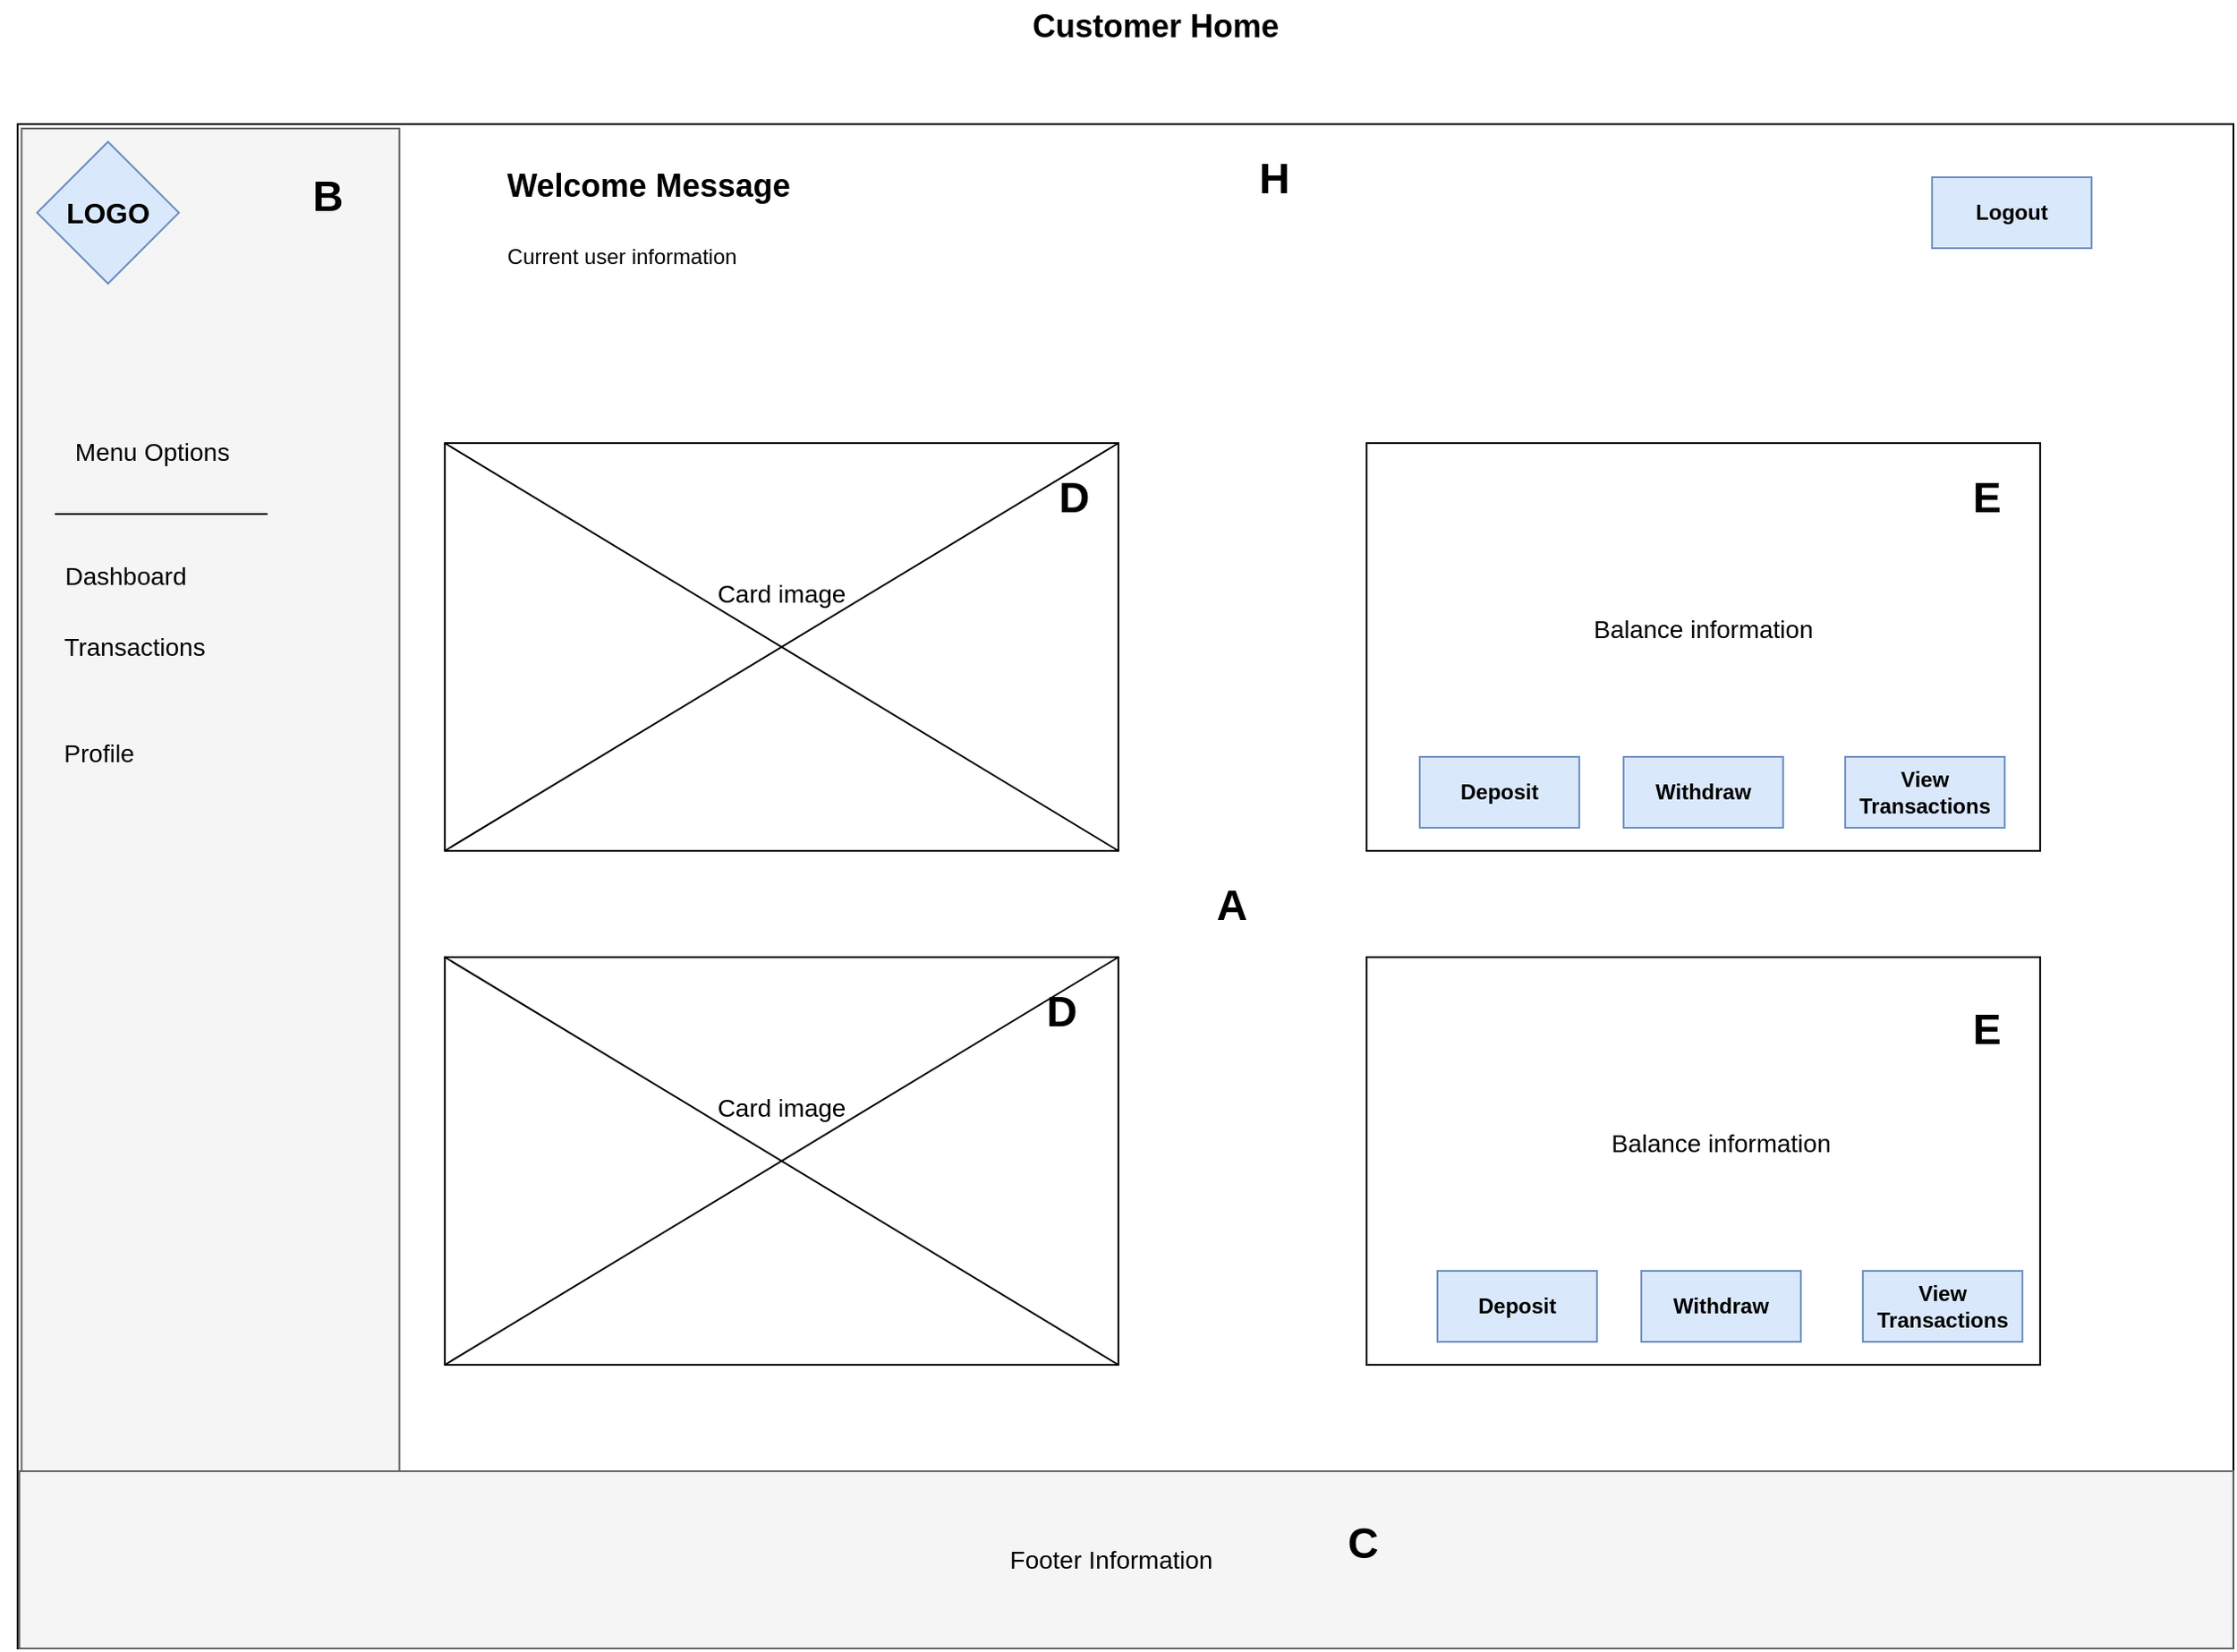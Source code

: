 <mxfile version="24.5.2" type="device">
  <diagram id="3j9G0F825_cHGCq9AKto" name="Page-2">
    <mxGraphModel dx="3575" dy="-710" grid="1" gridSize="10" guides="1" tooltips="1" connect="1" arrows="1" fold="1" page="1" pageScale="1" pageWidth="827" pageHeight="1169" math="0" shadow="0">
      <root>
        <mxCell id="0" />
        <mxCell id="1" parent="0" />
        <mxCell id="KhuRC_Y1lqTb-dmsCv6L-109" value="&lt;font style=&quot;font-size: 14px;&quot;&gt;Footer Information&lt;/font&gt;" style="text;html=1;align=center;verticalAlign=middle;whiteSpace=wrap;rounded=0;" parent="1" vertex="1">
          <mxGeometry x="263.93" y="3955" width="126" height="30" as="geometry" />
        </mxCell>
        <mxCell id="KhuRC_Y1lqTb-dmsCv6L-110" value="" style="rounded=0;whiteSpace=wrap;html=1;" parent="1" vertex="1">
          <mxGeometry x="-49.07" y="3340" width="380" height="230" as="geometry" />
        </mxCell>
        <mxCell id="KhuRC_Y1lqTb-dmsCv6L-111" value="" style="rounded=0;whiteSpace=wrap;html=1;" parent="1" vertex="1">
          <mxGeometry x="-49.07" y="3640" width="380" height="230" as="geometry" />
        </mxCell>
        <mxCell id="KhuRC_Y1lqTb-dmsCv6L-112" value="" style="rounded=0;whiteSpace=wrap;html=1;" parent="1" vertex="1">
          <mxGeometry x="470.93" y="3340" width="380" height="230" as="geometry" />
        </mxCell>
        <mxCell id="KhuRC_Y1lqTb-dmsCv6L-113" value="&lt;font style=&quot;font-size: 14px;&quot;&gt;Menu Options&lt;/font&gt;" style="text;html=1;align=center;verticalAlign=middle;whiteSpace=wrap;rounded=0;" parent="1" vertex="1">
          <mxGeometry x="-269.07" y="3330" width="110" height="30" as="geometry" />
        </mxCell>
        <mxCell id="KhuRC_Y1lqTb-dmsCv6L-114" value="&lt;font style=&quot;font-size: 14px;&quot;&gt;Dashboard&lt;/font&gt;" style="text;html=1;align=center;verticalAlign=middle;whiteSpace=wrap;rounded=0;" parent="1" vertex="1">
          <mxGeometry x="-284.07" y="3400" width="110" height="30" as="geometry" />
        </mxCell>
        <mxCell id="KhuRC_Y1lqTb-dmsCv6L-115" value="&lt;font style=&quot;font-size: 14px;&quot;&gt;Transactions&lt;/font&gt;" style="text;html=1;align=center;verticalAlign=middle;whiteSpace=wrap;rounded=0;" parent="1" vertex="1">
          <mxGeometry x="-279.07" y="3440" width="110" height="30" as="geometry" />
        </mxCell>
        <mxCell id="KhuRC_Y1lqTb-dmsCv6L-116" value="&lt;font style=&quot;font-size: 14px;&quot;&gt;Profile&lt;/font&gt;" style="text;html=1;align=center;verticalAlign=middle;whiteSpace=wrap;rounded=0;" parent="1" vertex="1">
          <mxGeometry x="-299.07" y="3500" width="110" height="30" as="geometry" />
        </mxCell>
        <mxCell id="KhuRC_Y1lqTb-dmsCv6L-117" style="edgeStyle=orthogonalEdgeStyle;rounded=0;orthogonalLoop=1;jettySize=auto;html=1;exitX=0.5;exitY=1;exitDx=0;exitDy=0;" parent="1" source="KhuRC_Y1lqTb-dmsCv6L-116" target="KhuRC_Y1lqTb-dmsCv6L-116" edge="1">
          <mxGeometry relative="1" as="geometry" />
        </mxCell>
        <mxCell id="KhuRC_Y1lqTb-dmsCv6L-118" value="&lt;font style=&quot;font-size: 14px;&quot;&gt;Card image&lt;/font&gt;" style="text;html=1;align=center;verticalAlign=middle;whiteSpace=wrap;rounded=0;" parent="1" vertex="1">
          <mxGeometry x="70.93" y="3410" width="140" height="30" as="geometry" />
        </mxCell>
        <mxCell id="KhuRC_Y1lqTb-dmsCv6L-119" value="&lt;span style=&quot;font-size: 14px;&quot;&gt;Balance information&lt;/span&gt;" style="text;html=1;align=center;verticalAlign=middle;whiteSpace=wrap;rounded=0;" parent="1" vertex="1">
          <mxGeometry x="570.93" y="3430" width="180" height="30" as="geometry" />
        </mxCell>
        <mxCell id="KhuRC_Y1lqTb-dmsCv6L-120" value="&lt;font style=&quot;font-size: 14px;&quot;&gt;Transaction information&lt;/font&gt;" style="text;html=1;align=center;verticalAlign=middle;whiteSpace=wrap;rounded=0;" parent="1" vertex="1">
          <mxGeometry x="60.93" y="3730" width="150" height="30" as="geometry" />
        </mxCell>
        <mxCell id="KhuRC_Y1lqTb-dmsCv6L-121" value="" style="endArrow=none;html=1;rounded=0;" parent="1" edge="1">
          <mxGeometry width="50" height="50" relative="1" as="geometry">
            <mxPoint x="-149.07" y="3380" as="sourcePoint" />
            <mxPoint x="-269.07" y="3380" as="targetPoint" />
          </mxGeometry>
        </mxCell>
        <mxCell id="KhuRC_Y1lqTb-dmsCv6L-122" value="" style="endArrow=none;html=1;rounded=0;entryX=1;entryY=0;entryDx=0;entryDy=0;exitX=0;exitY=1;exitDx=0;exitDy=0;" parent="1" source="KhuRC_Y1lqTb-dmsCv6L-110" target="KhuRC_Y1lqTb-dmsCv6L-110" edge="1">
          <mxGeometry width="50" height="50" relative="1" as="geometry">
            <mxPoint x="-39.07" y="3560" as="sourcePoint" />
            <mxPoint x="230.93" y="3660" as="targetPoint" />
          </mxGeometry>
        </mxCell>
        <mxCell id="KhuRC_Y1lqTb-dmsCv6L-123" value="" style="endArrow=none;html=1;rounded=0;entryX=0;entryY=0;entryDx=0;entryDy=0;exitX=1;exitY=1;exitDx=0;exitDy=0;" parent="1" source="KhuRC_Y1lqTb-dmsCv6L-110" target="KhuRC_Y1lqTb-dmsCv6L-110" edge="1">
          <mxGeometry width="50" height="50" relative="1" as="geometry">
            <mxPoint x="180.93" y="3710" as="sourcePoint" />
            <mxPoint x="230.93" y="3660" as="targetPoint" />
          </mxGeometry>
        </mxCell>
        <mxCell id="KhuRC_Y1lqTb-dmsCv6L-124" value="&lt;b&gt;More&lt;/b&gt;" style="rounded=0;whiteSpace=wrap;html=1;fillColor=#dae8fc;strokeColor=#6c8ebf;" parent="1" vertex="1">
          <mxGeometry x="740.93" y="3517" width="90" height="40" as="geometry" />
        </mxCell>
        <mxCell id="KhuRC_Y1lqTb-dmsCv6L-125" value="&lt;b&gt;Withdraw&lt;/b&gt;" style="rounded=0;whiteSpace=wrap;html=1;fillColor=#dae8fc;strokeColor=#6c8ebf;" parent="1" vertex="1">
          <mxGeometry x="615.93" y="3517" width="90" height="40" as="geometry" />
        </mxCell>
        <mxCell id="KhuRC_Y1lqTb-dmsCv6L-126" value="&lt;b&gt;Deposit&lt;/b&gt;" style="rounded=0;whiteSpace=wrap;html=1;fillColor=#dae8fc;strokeColor=#6c8ebf;" parent="1" vertex="1">
          <mxGeometry x="500.93" y="3517" width="90" height="40" as="geometry" />
        </mxCell>
        <mxCell id="KhuRC_Y1lqTb-dmsCv6L-127" value="&lt;b&gt;View accounts&lt;/b&gt;" style="rounded=0;whiteSpace=wrap;html=1;fillColor=#dae8fc;strokeColor=#6c8ebf;" parent="1" vertex="1">
          <mxGeometry x="220.93" y="3430" width="90" height="40" as="geometry" />
        </mxCell>
        <mxCell id="KhuRC_Y1lqTb-dmsCv6L-128" value="" style="rounded=0;whiteSpace=wrap;html=1;" parent="1" vertex="1">
          <mxGeometry x="-310.07" y="3270" width="1250.07" height="860" as="geometry" />
        </mxCell>
        <mxCell id="KhuRC_Y1lqTb-dmsCv6L-129" value="" style="rounded=0;whiteSpace=wrap;html=1;fillColor=#f5f5f5;fontColor=#333333;strokeColor=#666666;rotation=-270;" parent="1" vertex="1">
          <mxGeometry x="-630.0" y="3594.69" width="857.5" height="213.13" as="geometry" />
        </mxCell>
        <mxCell id="KhuRC_Y1lqTb-dmsCv6L-130" value="&lt;font size=&quot;3&quot;&gt;&lt;b&gt;LOGO&lt;/b&gt;&lt;/font&gt;" style="rhombus;whiteSpace=wrap;html=1;fillColor=#dae8fc;strokeColor=#6c8ebf;" parent="1" vertex="1">
          <mxGeometry x="-299.07" y="3280" width="80" height="80" as="geometry" />
        </mxCell>
        <mxCell id="KhuRC_Y1lqTb-dmsCv6L-131" value="&lt;b&gt;Logout&lt;/b&gt;" style="rounded=0;whiteSpace=wrap;html=1;fillColor=#dae8fc;strokeColor=#6c8ebf;" parent="1" vertex="1">
          <mxGeometry x="769.93" y="3300" width="90" height="40" as="geometry" />
        </mxCell>
        <mxCell id="KhuRC_Y1lqTb-dmsCv6L-132" value="" style="rounded=0;whiteSpace=wrap;html=1;fillColor=#f5f5f5;fontColor=#f5f5f5;strokeColor=#666666;" parent="1" vertex="1">
          <mxGeometry x="-309.07" y="4030" width="1249" height="100" as="geometry" />
        </mxCell>
        <mxCell id="KhuRC_Y1lqTb-dmsCv6L-133" value="&lt;font style=&quot;font-size: 14px;&quot;&gt;Footer Information&lt;/font&gt;" style="text;html=1;align=center;verticalAlign=middle;whiteSpace=wrap;rounded=0;" parent="1" vertex="1">
          <mxGeometry x="243.93" y="4065" width="126" height="30" as="geometry" />
        </mxCell>
        <mxCell id="KhuRC_Y1lqTb-dmsCv6L-134" value="" style="rounded=0;whiteSpace=wrap;html=1;" parent="1" vertex="1">
          <mxGeometry x="-69.07" y="3450" width="380" height="230" as="geometry" />
        </mxCell>
        <mxCell id="KhuRC_Y1lqTb-dmsCv6L-135" value="&lt;b&gt;&lt;font style=&quot;font-size: 18px;&quot;&gt;Welcome Message&lt;/font&gt;&lt;/b&gt;" style="text;html=1;align=center;verticalAlign=middle;whiteSpace=wrap;rounded=0;" parent="1" vertex="1">
          <mxGeometry x="-69.07" y="3290" width="230" height="30" as="geometry" />
        </mxCell>
        <mxCell id="KhuRC_Y1lqTb-dmsCv6L-136" value="Current user information" style="text;html=1;align=center;verticalAlign=middle;whiteSpace=wrap;rounded=0;" parent="1" vertex="1">
          <mxGeometry x="-49.07" y="3330" width="160" height="30" as="geometry" />
        </mxCell>
        <mxCell id="KhuRC_Y1lqTb-dmsCv6L-137" value="" style="rounded=0;whiteSpace=wrap;html=1;" parent="1" vertex="1">
          <mxGeometry x="450.93" y="3450" width="380" height="230" as="geometry" />
        </mxCell>
        <mxCell id="KhuRC_Y1lqTb-dmsCv6L-138" value="&lt;font style=&quot;font-size: 14px;&quot;&gt;Menu Options&lt;/font&gt;" style="text;html=1;align=center;verticalAlign=middle;whiteSpace=wrap;rounded=0;" parent="1" vertex="1">
          <mxGeometry x="-289.07" y="3440" width="110" height="30" as="geometry" />
        </mxCell>
        <mxCell id="KhuRC_Y1lqTb-dmsCv6L-139" value="&lt;font style=&quot;font-size: 14px;&quot;&gt;Dashboard&lt;/font&gt;" style="text;html=1;align=center;verticalAlign=middle;whiteSpace=wrap;rounded=0;" parent="1" vertex="1">
          <mxGeometry x="-304.07" y="3510" width="110" height="30" as="geometry" />
        </mxCell>
        <mxCell id="KhuRC_Y1lqTb-dmsCv6L-140" value="&lt;font style=&quot;font-size: 14px;&quot;&gt;Transactions&lt;/font&gt;" style="text;html=1;align=center;verticalAlign=middle;whiteSpace=wrap;rounded=0;" parent="1" vertex="1">
          <mxGeometry x="-299.07" y="3550" width="110" height="30" as="geometry" />
        </mxCell>
        <mxCell id="KhuRC_Y1lqTb-dmsCv6L-141" value="&lt;font style=&quot;font-size: 14px;&quot;&gt;Profile&lt;/font&gt;" style="text;html=1;align=center;verticalAlign=middle;whiteSpace=wrap;rounded=0;" parent="1" vertex="1">
          <mxGeometry x="-319.07" y="3610" width="110" height="30" as="geometry" />
        </mxCell>
        <mxCell id="KhuRC_Y1lqTb-dmsCv6L-142" style="edgeStyle=orthogonalEdgeStyle;rounded=0;orthogonalLoop=1;jettySize=auto;html=1;exitX=0.5;exitY=1;exitDx=0;exitDy=0;" parent="1" source="KhuRC_Y1lqTb-dmsCv6L-141" target="KhuRC_Y1lqTb-dmsCv6L-141" edge="1">
          <mxGeometry relative="1" as="geometry" />
        </mxCell>
        <mxCell id="KhuRC_Y1lqTb-dmsCv6L-143" value="&lt;font style=&quot;font-size: 14px;&quot;&gt;Card image&lt;/font&gt;" style="text;html=1;align=center;verticalAlign=middle;whiteSpace=wrap;rounded=0;" parent="1" vertex="1">
          <mxGeometry x="50.93" y="3520" width="140" height="30" as="geometry" />
        </mxCell>
        <mxCell id="KhuRC_Y1lqTb-dmsCv6L-144" value="&lt;span style=&quot;font-size: 14px;&quot;&gt;Balance information&lt;/span&gt;" style="text;html=1;align=center;verticalAlign=middle;whiteSpace=wrap;rounded=0;" parent="1" vertex="1">
          <mxGeometry x="550.93" y="3540" width="180" height="30" as="geometry" />
        </mxCell>
        <mxCell id="KhuRC_Y1lqTb-dmsCv6L-145" value="" style="endArrow=none;html=1;rounded=0;" parent="1" edge="1">
          <mxGeometry width="50" height="50" relative="1" as="geometry">
            <mxPoint x="-169.07" y="3490" as="sourcePoint" />
            <mxPoint x="-289.07" y="3490" as="targetPoint" />
          </mxGeometry>
        </mxCell>
        <mxCell id="KhuRC_Y1lqTb-dmsCv6L-146" value="" style="endArrow=none;html=1;rounded=0;entryX=1;entryY=0;entryDx=0;entryDy=0;exitX=0;exitY=1;exitDx=0;exitDy=0;" parent="1" source="KhuRC_Y1lqTb-dmsCv6L-134" target="KhuRC_Y1lqTb-dmsCv6L-134" edge="1">
          <mxGeometry width="50" height="50" relative="1" as="geometry">
            <mxPoint x="-59.07" y="3670" as="sourcePoint" />
            <mxPoint x="210.93" y="3770" as="targetPoint" />
          </mxGeometry>
        </mxCell>
        <mxCell id="KhuRC_Y1lqTb-dmsCv6L-147" value="" style="endArrow=none;html=1;rounded=0;entryX=0;entryY=0;entryDx=0;entryDy=0;exitX=1;exitY=1;exitDx=0;exitDy=0;" parent="1" source="KhuRC_Y1lqTb-dmsCv6L-134" target="KhuRC_Y1lqTb-dmsCv6L-134" edge="1">
          <mxGeometry width="50" height="50" relative="1" as="geometry">
            <mxPoint x="160.93" y="3820" as="sourcePoint" />
            <mxPoint x="210.93" y="3770" as="targetPoint" />
          </mxGeometry>
        </mxCell>
        <mxCell id="KhuRC_Y1lqTb-dmsCv6L-148" value="&lt;b&gt;View Transactions&lt;/b&gt;" style="rounded=0;whiteSpace=wrap;html=1;fillColor=#dae8fc;strokeColor=#6c8ebf;" parent="1" vertex="1">
          <mxGeometry x="720.93" y="3627" width="90" height="40" as="geometry" />
        </mxCell>
        <mxCell id="KhuRC_Y1lqTb-dmsCv6L-149" value="&lt;b&gt;Withdraw&lt;/b&gt;" style="rounded=0;whiteSpace=wrap;html=1;fillColor=#dae8fc;strokeColor=#6c8ebf;" parent="1" vertex="1">
          <mxGeometry x="595.93" y="3627" width="90" height="40" as="geometry" />
        </mxCell>
        <mxCell id="KhuRC_Y1lqTb-dmsCv6L-150" value="&lt;b&gt;Deposit&lt;/b&gt;" style="rounded=0;whiteSpace=wrap;html=1;fillColor=#dae8fc;strokeColor=#6c8ebf;" parent="1" vertex="1">
          <mxGeometry x="480.93" y="3627" width="90" height="40" as="geometry" />
        </mxCell>
        <mxCell id="KhuRC_Y1lqTb-dmsCv6L-151" value="" style="rounded=0;whiteSpace=wrap;html=1;" parent="1" vertex="1">
          <mxGeometry x="450.93" y="3740" width="380" height="230" as="geometry" />
        </mxCell>
        <mxCell id="KhuRC_Y1lqTb-dmsCv6L-152" value="&lt;span style=&quot;font-size: 14px;&quot;&gt;Balance information&lt;/span&gt;" style="text;html=1;align=center;verticalAlign=middle;whiteSpace=wrap;rounded=0;" parent="1" vertex="1">
          <mxGeometry x="560.93" y="3830" width="180" height="30" as="geometry" />
        </mxCell>
        <mxCell id="KhuRC_Y1lqTb-dmsCv6L-153" value="&lt;b&gt;View Transactions&lt;/b&gt;" style="rounded=0;whiteSpace=wrap;html=1;fillColor=#dae8fc;strokeColor=#6c8ebf;" parent="1" vertex="1">
          <mxGeometry x="730.93" y="3917" width="90" height="40" as="geometry" />
        </mxCell>
        <mxCell id="KhuRC_Y1lqTb-dmsCv6L-154" value="&lt;b&gt;Withdraw&lt;/b&gt;" style="rounded=0;whiteSpace=wrap;html=1;fillColor=#dae8fc;strokeColor=#6c8ebf;" parent="1" vertex="1">
          <mxGeometry x="605.93" y="3917" width="90" height="40" as="geometry" />
        </mxCell>
        <mxCell id="KhuRC_Y1lqTb-dmsCv6L-155" value="&lt;b&gt;Deposit&lt;/b&gt;" style="rounded=0;whiteSpace=wrap;html=1;fillColor=#dae8fc;strokeColor=#6c8ebf;" parent="1" vertex="1">
          <mxGeometry x="490.93" y="3917" width="90" height="40" as="geometry" />
        </mxCell>
        <mxCell id="KhuRC_Y1lqTb-dmsCv6L-156" value="" style="rounded=0;whiteSpace=wrap;html=1;" parent="1" vertex="1">
          <mxGeometry x="-69.07" y="3740" width="380" height="230" as="geometry" />
        </mxCell>
        <mxCell id="KhuRC_Y1lqTb-dmsCv6L-157" value="&lt;font style=&quot;font-size: 14px;&quot;&gt;Card image&lt;/font&gt;" style="text;html=1;align=center;verticalAlign=middle;whiteSpace=wrap;rounded=0;" parent="1" vertex="1">
          <mxGeometry x="50.93" y="3810" width="140" height="30" as="geometry" />
        </mxCell>
        <mxCell id="KhuRC_Y1lqTb-dmsCv6L-158" value="" style="endArrow=none;html=1;rounded=0;entryX=1;entryY=0;entryDx=0;entryDy=0;exitX=0;exitY=1;exitDx=0;exitDy=0;" parent="1" source="KhuRC_Y1lqTb-dmsCv6L-156" target="KhuRC_Y1lqTb-dmsCv6L-156" edge="1">
          <mxGeometry width="50" height="50" relative="1" as="geometry">
            <mxPoint x="-59.07" y="3960" as="sourcePoint" />
            <mxPoint x="210.93" y="4060" as="targetPoint" />
          </mxGeometry>
        </mxCell>
        <mxCell id="KhuRC_Y1lqTb-dmsCv6L-159" value="" style="endArrow=none;html=1;rounded=0;entryX=0;entryY=0;entryDx=0;entryDy=0;exitX=1;exitY=1;exitDx=0;exitDy=0;" parent="1" source="KhuRC_Y1lqTb-dmsCv6L-156" target="KhuRC_Y1lqTb-dmsCv6L-156" edge="1">
          <mxGeometry width="50" height="50" relative="1" as="geometry">
            <mxPoint x="160.93" y="4110" as="sourcePoint" />
            <mxPoint x="210.93" y="4060" as="targetPoint" />
          </mxGeometry>
        </mxCell>
        <mxCell id="KhuRC_Y1lqTb-dmsCv6L-160" value="&lt;font style=&quot;font-size: 18px;&quot;&gt;&lt;b&gt;Customer Home&lt;/b&gt;&lt;/font&gt;" style="text;html=1;align=center;verticalAlign=middle;whiteSpace=wrap;rounded=0;" parent="1" vertex="1">
          <mxGeometry x="243.93" y="3200" width="176" height="30" as="geometry" />
        </mxCell>
        <mxCell id="4bFOf3q3WvnAby6B3AYO-1" value="&lt;h1 style=&quot;margin-top: 0px;&quot;&gt;A&lt;/h1&gt;" style="text;html=1;whiteSpace=wrap;overflow=hidden;rounded=0;align=center;" vertex="1" parent="1">
          <mxGeometry x="359.93" y="3690" width="30" height="40" as="geometry" />
        </mxCell>
        <mxCell id="4bFOf3q3WvnAby6B3AYO-2" value="&lt;h1 style=&quot;margin-top: 0px;&quot;&gt;B&lt;/h1&gt;" style="text;html=1;whiteSpace=wrap;overflow=hidden;rounded=0;align=center;" vertex="1" parent="1">
          <mxGeometry x="-150.0" y="3290" width="30" height="40" as="geometry" />
        </mxCell>
        <mxCell id="4bFOf3q3WvnAby6B3AYO-4" value="&lt;h1 style=&quot;margin-top: 0px;&quot;&gt;D&lt;/h1&gt;" style="text;html=1;whiteSpace=wrap;overflow=hidden;rounded=0;align=center;" vertex="1" parent="1">
          <mxGeometry x="270.93" y="3460" width="30" height="40" as="geometry" />
        </mxCell>
        <mxCell id="4bFOf3q3WvnAby6B3AYO-5" value="&lt;h1 style=&quot;margin-top: 0px;&quot;&gt;E&lt;/h1&gt;" style="text;html=1;whiteSpace=wrap;overflow=hidden;rounded=0;align=center;" vertex="1" parent="1">
          <mxGeometry x="785.93" y="3460" width="30" height="40" as="geometry" />
        </mxCell>
        <mxCell id="4bFOf3q3WvnAby6B3AYO-6" value="&lt;h1 style=&quot;margin-top: 0px;&quot;&gt;D&lt;/h1&gt;" style="text;html=1;whiteSpace=wrap;overflow=hidden;rounded=0;align=center;" vertex="1" parent="1">
          <mxGeometry x="263.93" y="3750" width="30" height="40" as="geometry" />
        </mxCell>
        <mxCell id="4bFOf3q3WvnAby6B3AYO-8" value="&lt;h1 style=&quot;margin-top: 0px;&quot;&gt;H&lt;/h1&gt;" style="text;html=1;whiteSpace=wrap;overflow=hidden;rounded=0;align=center;" vertex="1" parent="1">
          <mxGeometry x="384.0" y="3280" width="30" height="40" as="geometry" />
        </mxCell>
        <mxCell id="4bFOf3q3WvnAby6B3AYO-13" value="&lt;h1 style=&quot;margin-top: 0px;&quot;&gt;C&lt;/h1&gt;" style="text;html=1;whiteSpace=wrap;overflow=hidden;rounded=0;align=center;" vertex="1" parent="1">
          <mxGeometry x="433.93" y="4050" width="30" height="40" as="geometry" />
        </mxCell>
        <mxCell id="4bFOf3q3WvnAby6B3AYO-16" value="&lt;h1 style=&quot;margin-top: 0px;&quot;&gt;E&lt;/h1&gt;" style="text;html=1;whiteSpace=wrap;overflow=hidden;rounded=0;align=center;" vertex="1" parent="1">
          <mxGeometry x="785.93" y="3760" width="30" height="40" as="geometry" />
        </mxCell>
      </root>
    </mxGraphModel>
  </diagram>
</mxfile>
